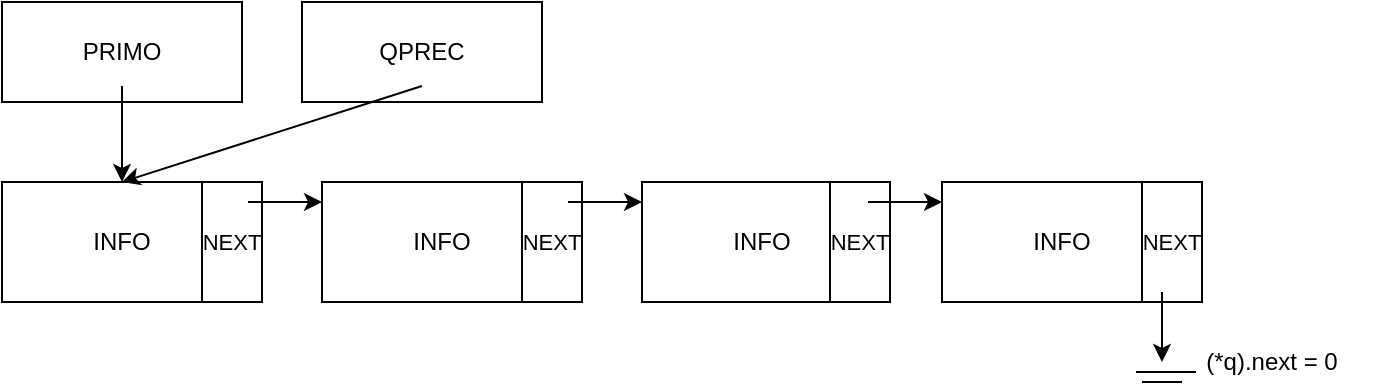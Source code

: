 <mxfile version="13.10.0" type="embed">
    <diagram id="_ju9j4hUms6MnGKXKGtj" name="Page-1">
        <mxGraphModel dx="682" dy="514" grid="1" gridSize="10" guides="1" tooltips="1" connect="1" arrows="1" fold="1" page="1" pageScale="1" pageWidth="827" pageHeight="1169" math="0" shadow="0">
            <root>
                <mxCell id="0"/>
                <mxCell id="1" parent="0"/>
                <mxCell id="2" value="INFO" style="rounded=0;whiteSpace=wrap;html=1;" parent="1" vertex="1">
                    <mxGeometry x="20" y="250" width="120" height="60" as="geometry"/>
                </mxCell>
                <mxCell id="3" value="&lt;font style=&quot;font-size: 11px&quot;&gt;NEXT&lt;/font&gt;" style="rounded=0;whiteSpace=wrap;html=1;" parent="1" vertex="1">
                    <mxGeometry x="120" y="250" width="30" height="60" as="geometry"/>
                </mxCell>
                <mxCell id="4" value="INFO" style="rounded=0;whiteSpace=wrap;html=1;" parent="1" vertex="1">
                    <mxGeometry x="340" y="250" width="120" height="60" as="geometry"/>
                </mxCell>
                <mxCell id="5" value="&lt;font style=&quot;font-size: 11px&quot;&gt;NEXT&lt;/font&gt;" style="rounded=0;whiteSpace=wrap;html=1;" parent="1" vertex="1">
                    <mxGeometry x="434" y="250" width="30" height="60" as="geometry"/>
                </mxCell>
                <mxCell id="6" value="INFO" style="rounded=0;whiteSpace=wrap;html=1;" parent="1" vertex="1">
                    <mxGeometry x="180" y="250" width="120" height="60" as="geometry"/>
                </mxCell>
                <mxCell id="7" value="&lt;font style=&quot;font-size: 11px&quot;&gt;NEXT&lt;/font&gt;" style="rounded=0;whiteSpace=wrap;html=1;" parent="1" vertex="1">
                    <mxGeometry x="280" y="250" width="30" height="60" as="geometry"/>
                </mxCell>
                <mxCell id="8" value="PRIMO" style="rounded=0;whiteSpace=wrap;html=1;" parent="1" vertex="1">
                    <mxGeometry x="20" y="160" width="120" height="50" as="geometry"/>
                </mxCell>
                <mxCell id="10" value="INFO" style="rounded=0;whiteSpace=wrap;html=1;" parent="1" vertex="1">
                    <mxGeometry x="490" y="250" width="120" height="60" as="geometry"/>
                </mxCell>
                <mxCell id="11" value="&lt;font style=&quot;font-size: 11px&quot;&gt;NEXT&lt;/font&gt;" style="rounded=0;whiteSpace=wrap;html=1;" parent="1" vertex="1">
                    <mxGeometry x="590" y="250" width="30" height="60" as="geometry"/>
                </mxCell>
                <mxCell id="12" value="" style="endArrow=classic;html=1;exitX=0.5;exitY=0.84;exitDx=0;exitDy=0;exitPerimeter=0;" parent="1" source="8" target="2" edge="1">
                    <mxGeometry width="50" height="50" relative="1" as="geometry">
                        <mxPoint x="80" y="220" as="sourcePoint"/>
                        <mxPoint x="130" y="165" as="targetPoint"/>
                    </mxGeometry>
                </mxCell>
                <mxCell id="15" value="" style="endArrow=classic;html=1;exitX=0.767;exitY=0.167;exitDx=0;exitDy=0;exitPerimeter=0;" parent="1" source="7" edge="1">
                    <mxGeometry width="50" height="50" relative="1" as="geometry">
                        <mxPoint x="320" y="260" as="sourcePoint"/>
                        <mxPoint x="340" y="260" as="targetPoint"/>
                        <Array as="points">
                            <mxPoint x="340" y="260"/>
                        </Array>
                    </mxGeometry>
                </mxCell>
                <mxCell id="16" value="" style="endArrow=classic;html=1;" parent="1" edge="1">
                    <mxGeometry width="50" height="50" relative="1" as="geometry">
                        <mxPoint x="600" y="305" as="sourcePoint"/>
                        <mxPoint x="600" y="340" as="targetPoint"/>
                    </mxGeometry>
                </mxCell>
                <mxCell id="17" value="" style="endArrow=none;html=1;" parent="1" edge="1">
                    <mxGeometry width="50" height="50" relative="1" as="geometry">
                        <mxPoint x="587" y="345" as="sourcePoint"/>
                        <mxPoint x="617" y="345" as="targetPoint"/>
                        <Array as="points">
                            <mxPoint x="607" y="345"/>
                        </Array>
                    </mxGeometry>
                </mxCell>
                <mxCell id="18" value="" style="endArrow=none;html=1;" parent="1" edge="1">
                    <mxGeometry width="50" height="50" relative="1" as="geometry">
                        <mxPoint x="590" y="350" as="sourcePoint"/>
                        <mxPoint x="610" y="350" as="targetPoint"/>
                    </mxGeometry>
                </mxCell>
                <mxCell id="19" value="(*q).next = 0" style="text;html=1;strokeColor=none;fillColor=none;align=center;verticalAlign=middle;whiteSpace=wrap;rounded=0;" parent="1" vertex="1">
                    <mxGeometry x="600" y="330" width="110" height="20" as="geometry"/>
                </mxCell>
                <mxCell id="22" value="" style="endArrow=classic;html=1;exitX=0.767;exitY=0.167;exitDx=0;exitDy=0;exitPerimeter=0;" parent="1" edge="1">
                    <mxGeometry width="50" height="50" relative="1" as="geometry">
                        <mxPoint x="143.01" y="260.02" as="sourcePoint"/>
                        <mxPoint x="180" y="260" as="targetPoint"/>
                        <Array as="points">
                            <mxPoint x="180" y="260"/>
                        </Array>
                    </mxGeometry>
                </mxCell>
                <mxCell id="23" value="" style="endArrow=classic;html=1;exitX=0.767;exitY=0.167;exitDx=0;exitDy=0;exitPerimeter=0;" parent="1" edge="1">
                    <mxGeometry width="50" height="50" relative="1" as="geometry">
                        <mxPoint x="453.01" y="260.02" as="sourcePoint"/>
                        <mxPoint x="490" y="260" as="targetPoint"/>
                        <Array as="points">
                            <mxPoint x="490" y="260"/>
                        </Array>
                    </mxGeometry>
                </mxCell>
                <mxCell id="24" value="QPREC" style="rounded=0;whiteSpace=wrap;html=1;" vertex="1" parent="1">
                    <mxGeometry x="170" y="160" width="120" height="50" as="geometry"/>
                </mxCell>
                <mxCell id="25" value="" style="endArrow=classic;html=1;exitX=0.5;exitY=0.84;exitDx=0;exitDy=0;exitPerimeter=0;entryX=0.5;entryY=0;entryDx=0;entryDy=0;" edge="1" parent="1" source="24" target="2">
                    <mxGeometry width="50" height="50" relative="1" as="geometry">
                        <mxPoint x="230" y="220" as="sourcePoint"/>
                        <mxPoint x="230.0" y="250" as="targetPoint"/>
                    </mxGeometry>
                </mxCell>
            </root>
        </mxGraphModel>
    </diagram>
</mxfile>